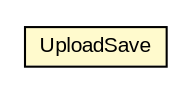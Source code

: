 #!/usr/local/bin/dot
#
# Class diagram 
# Generated by UMLGraph version 5.1 (http://www.umlgraph.org/)
#

digraph G {
	edge [fontname="arial",fontsize=10,labelfontname="arial",labelfontsize=10];
	node [fontname="arial",fontsize=10,shape=plaintext];
	nodesep=0.25;
	ranksep=0.5;
	// RiskGame.UploadSave
	c15 [label=<<table title="RiskGame.UploadSave" border="0" cellborder="1" cellspacing="0" cellpadding="2" port="p" bgcolor="lemonChiffon" href="./UploadSave.html">
		<tr><td><table border="0" cellspacing="0" cellpadding="1">
<tr><td align="center" balign="center"> UploadSave </td></tr>
		</table></td></tr>
		</table>>, fontname="arial", fontcolor="black", fontsize=10.0];
}

